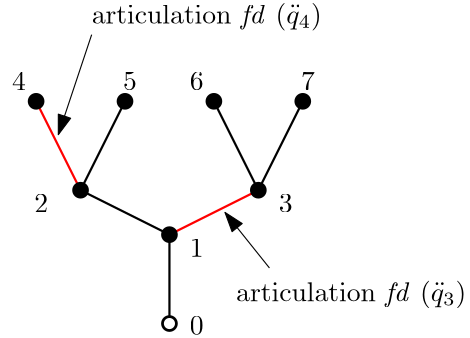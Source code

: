 <?xml version="1.0"?>
<!DOCTYPE ipe SYSTEM "ipe.dtd">
<ipe version="70005" creator="Ipe 7.1.4">
<info created="D:20140812174019" modified="D:20140812220501"/>
<ipestyle name="basic">
<symbol name="arrow/arc(spx)">
<path stroke="sym-stroke" fill="sym-stroke" pen="sym-pen">
0 0 m
-1 0.333 l
-1 -0.333 l
h
</path>
</symbol>
<symbol name="arrow/farc(spx)">
<path stroke="sym-stroke" fill="white" pen="sym-pen">
0 0 m
-1 0.333 l
-1 -0.333 l
h
</path>
</symbol>
<symbol name="mark/circle(sx)" transformations="translations">
<path fill="sym-stroke">
0.6 0 0 0.6 0 0 e
0.4 0 0 0.4 0 0 e
</path>
</symbol>
<symbol name="mark/disk(sx)" transformations="translations">
<path fill="sym-stroke">
0.6 0 0 0.6 0 0 e
</path>
</symbol>
<symbol name="mark/fdisk(sfx)" transformations="translations">
<group>
<path fill="sym-fill">
0.5 0 0 0.5 0 0 e
</path>
<path fill="sym-stroke" fillrule="eofill">
0.6 0 0 0.6 0 0 e
0.4 0 0 0.4 0 0 e
</path>
</group>
</symbol>
<symbol name="mark/box(sx)" transformations="translations">
<path fill="sym-stroke" fillrule="eofill">
-0.6 -0.6 m
0.6 -0.6 l
0.6 0.6 l
-0.6 0.6 l
h
-0.4 -0.4 m
0.4 -0.4 l
0.4 0.4 l
-0.4 0.4 l
h
</path>
</symbol>
<symbol name="mark/square(sx)" transformations="translations">
<path fill="sym-stroke">
-0.6 -0.6 m
0.6 -0.6 l
0.6 0.6 l
-0.6 0.6 l
h
</path>
</symbol>
<symbol name="mark/fsquare(sfx)" transformations="translations">
<group>
<path fill="sym-fill">
-0.5 -0.5 m
0.5 -0.5 l
0.5 0.5 l
-0.5 0.5 l
h
</path>
<path fill="sym-stroke" fillrule="eofill">
-0.6 -0.6 m
0.6 -0.6 l
0.6 0.6 l
-0.6 0.6 l
h
-0.4 -0.4 m
0.4 -0.4 l
0.4 0.4 l
-0.4 0.4 l
h
</path>
</group>
</symbol>
<symbol name="mark/cross(sx)" transformations="translations">
<group>
<path fill="sym-stroke">
-0.43 -0.57 m
0.57 0.43 l
0.43 0.57 l
-0.57 -0.43 l
h
</path>
<path fill="sym-stroke">
-0.43 0.57 m
0.57 -0.43 l
0.43 -0.57 l
-0.57 0.43 l
h
</path>
</group>
</symbol>
<symbol name="arrow/fnormal(spx)">
<path stroke="sym-stroke" fill="white" pen="sym-pen">
0 0 m
-1 0.333 l
-1 -0.333 l
h
</path>
</symbol>
<symbol name="arrow/pointed(spx)">
<path stroke="sym-stroke" fill="sym-stroke" pen="sym-pen">
0 0 m
-1 0.333 l
-0.8 0 l
-1 -0.333 l
h
</path>
</symbol>
<symbol name="arrow/fpointed(spx)">
<path stroke="sym-stroke" fill="white" pen="sym-pen">
0 0 m
-1 0.333 l
-0.8 0 l
-1 -0.333 l
h
</path>
</symbol>
<symbol name="arrow/linear(spx)">
<path stroke="sym-stroke" pen="sym-pen">
-1 0.333 m
0 0 l
-1 -0.333 l
</path>
</symbol>
<symbol name="arrow/fdouble(spx)">
<path stroke="sym-stroke" fill="white" pen="sym-pen">
0 0 m
-1 0.333 l
-1 -0.333 l
h
-1 0 m
-2 0.333 l
-2 -0.333 l
h
</path>
</symbol>
<symbol name="arrow/double(spx)">
<path stroke="sym-stroke" fill="sym-stroke" pen="sym-pen">
0 0 m
-1 0.333 l
-1 -0.333 l
h
-1 0 m
-2 0.333 l
-2 -0.333 l
h
</path>
</symbol>
<pen name="heavier" value="0.8"/>
<pen name="fat" value="1.2"/>
<pen name="ultrafat" value="2"/>
<symbolsize name="large" value="5"/>
<symbolsize name="small" value="2"/>
<symbolsize name="tiny" value="1.1"/>
<arrowsize name="large" value="10"/>
<arrowsize name="small" value="5"/>
<arrowsize name="tiny" value="3"/>
<color name="red" value="1 0 0"/>
<color name="green" value="0 1 0"/>
<color name="blue" value="0 0 1"/>
<color name="yellow" value="1 1 0"/>
<color name="orange" value="1 0.647 0"/>
<color name="gold" value="1 0.843 0"/>
<color name="purple" value="0.627 0.125 0.941"/>
<color name="gray" value="0.745"/>
<color name="brown" value="0.647 0.165 0.165"/>
<color name="navy" value="0 0 0.502"/>
<color name="pink" value="1 0.753 0.796"/>
<color name="seagreen" value="0.18 0.545 0.341"/>
<color name="turquoise" value="0.251 0.878 0.816"/>
<color name="violet" value="0.933 0.51 0.933"/>
<color name="darkblue" value="0 0 0.545"/>
<color name="darkcyan" value="0 0.545 0.545"/>
<color name="darkgray" value="0.663"/>
<color name="darkgreen" value="0 0.392 0"/>
<color name="darkmagenta" value="0.545 0 0.545"/>
<color name="darkorange" value="1 0.549 0"/>
<color name="darkred" value="0.545 0 0"/>
<color name="lightblue" value="0.678 0.847 0.902"/>
<color name="lightcyan" value="0.878 1 1"/>
<color name="lightgray" value="0.827"/>
<color name="lightgreen" value="0.565 0.933 0.565"/>
<color name="lightyellow" value="1 1 0.878"/>
<dashstyle name="dashed" value="[4] 0"/>
<dashstyle name="dotted" value="[1 3] 0"/>
<dashstyle name="dash dotted" value="[4 2 1 2] 0"/>
<dashstyle name="dash dot dotted" value="[4 2 1 2 1 2] 0"/>
<textsize name="large" value="\large"/>
<textsize name="Large" value="\Large"/>
<textsize name="LARGE" value="\LARGE"/>
<textsize name="huge" value="\huge"/>
<textsize name="Huge" value="\Huge"/>
<textsize name="small" value="\small"/>
<textsize name="footnote" value="\footnotesize"/>
<textsize name="tiny" value="\tiny"/>
<textstyle name="center" begin="\begin{center}" end="\end{center}"/>
<textstyle name="itemize" begin="\begin{itemize}" end="\end{itemize}"/>
<textstyle name="item" begin="\begin{itemize}\item{}" end="\end{itemize}"/>
<gridsize name="4 pts" value="4"/>
<gridsize name="8 pts (~3 mm)" value="8"/>
<gridsize name="16 pts (~6 mm)" value="16"/>
<gridsize name="32 pts (~12 mm)" value="32"/>
<gridsize name="10 pts (~3.5 mm)" value="10"/>
<gridsize name="20 pts (~7 mm)" value="20"/>
<gridsize name="14 pts (~5 mm)" value="14"/>
<gridsize name="28 pts (~10 mm)" value="28"/>
<gridsize name="56 pts (~20 mm)" value="56"/>
<anglesize name="90 deg" value="90"/>
<anglesize name="60 deg" value="60"/>
<anglesize name="45 deg" value="45"/>
<anglesize name="30 deg" value="30"/>
<anglesize name="22.5 deg" value="22.5"/>
<tiling name="falling" angle="-60" step="4" width="1"/>
<tiling name="rising" angle="30" step="4" width="1"/>
</ipestyle>
<page>
<layer name="alpha"/>
<view layers="alpha" active="alpha"/>
<path layer="alpha" stroke="1 0 0" fill="white" pen="heavier">
320 416 m
352 432 l
</path>
<path stroke="red" fill="white" pen="heavier">
288 432 m
272 464 l
</path>
<path stroke="black" pen="heavier">
320 384 m
320 416 l
</path>
<use name="mark/disk(sx)" pos="320 416" size="large" stroke="black"/>
<use name="mark/disk(sx)" pos="288 432" size="large" stroke="black"/>
<use name="mark/disk(sx)" pos="352 432" size="large" stroke="black"/>
<use name="mark/disk(sx)" pos="304 464" size="large" stroke="black"/>
<use name="mark/disk(sx)" pos="272 464" size="large" stroke="black"/>
<use name="mark/disk(sx)" pos="336 464" size="large" stroke="black"/>
<use name="mark/disk(sx)" pos="368 464" size="large" stroke="black"/>
<use name="mark/fdisk(sfx)" pos="320 384" size="large" stroke="black" fill="white"/>
<path stroke="black" fill="white" pen="heavier">
320 416 m
288 432 l
</path>
<path stroke="black" fill="white" pen="heavier">
288 432 m
304 464 l
</path>
<path stroke="black" fill="white" pen="heavier">
352 432 m
336 464 l
</path>
<path stroke="black" fill="white" pen="heavier">
352 432 m
368 464 l
</path>
<text matrix="1 0 0 1 -12 -8" transformations="translations" pos="336 416" stroke="black" type="label" width="14.944" height="6.42" depth="0" valign="baseline">\begin{normalsize}
$1$
\end{normalsize}
</text>
<text matrix="1 0 0 1 -12 -36" transformations="translations" pos="336 416" stroke="black" type="label" width="14.944" height="6.42" depth="0" valign="baseline">\begin{normalsize}
$0$
\end{normalsize}
</text>
<text matrix="1 0 0 1 20 8" transformations="translations" pos="336 416" stroke="black" type="label" width="14.944" height="6.42" depth="0" valign="baseline">\begin{normalsize}
$3$
\end{normalsize}
</text>
<text matrix="1 0 0 1 -68 8" transformations="translations" pos="336 416" stroke="black" type="label" width="14.944" height="6.42" depth="0" valign="baseline">\begin{normalsize}
$2$
\end{normalsize}
</text>
<text matrix="1 0 0 1 -76 52" transformations="translations" pos="336 416" stroke="black" type="label" width="14.944" height="6.42" depth="0" valign="baseline">\begin{normalsize}
$4$
\end{normalsize}
</text>
<text matrix="1 0 0 1 -36 52" transformations="translations" pos="336 416" stroke="black" type="label" width="14.944" height="6.42" depth="0" valign="baseline">\begin{normalsize}
$5$
\end{normalsize}
</text>
<text matrix="1 0 0 1 -12 52" transformations="translations" pos="336 416" stroke="black" type="label" width="14.944" height="6.42" depth="0" valign="baseline">\begin{normalsize}
$6$
\end{normalsize}
</text>
<text matrix="1 0 0 1 28 52" transformations="translations" pos="336 416" stroke="black" type="label" width="14.944" height="6.42" depth="0" valign="baseline">\begin{normalsize}
$7$
\end{normalsize}
</text>
<text matrix="1 0 0 1 80 40" transformations="translations" pos="212 452" stroke="black" type="label" width="82.878" height="7.473" depth="2.49" valign="baseline">articulation \emph{fd} ($\ddot{q}_4$)</text>
<path stroke="black" fill="white" arrow="normal/normal">
292 488 m
280 452 l
</path>
<text matrix="1 0 0 1 132 -60" transformations="translations" pos="212 452" stroke="black" type="label" width="82.878" height="7.473" depth="2.49" valign="baseline">articulation \emph{fd} ($\ddot{q}_3$)</text>
<path stroke="black" fill="white" arrow="normal/normal">
356 404 m
340 424 l
</path>
</page>
</ipe>
